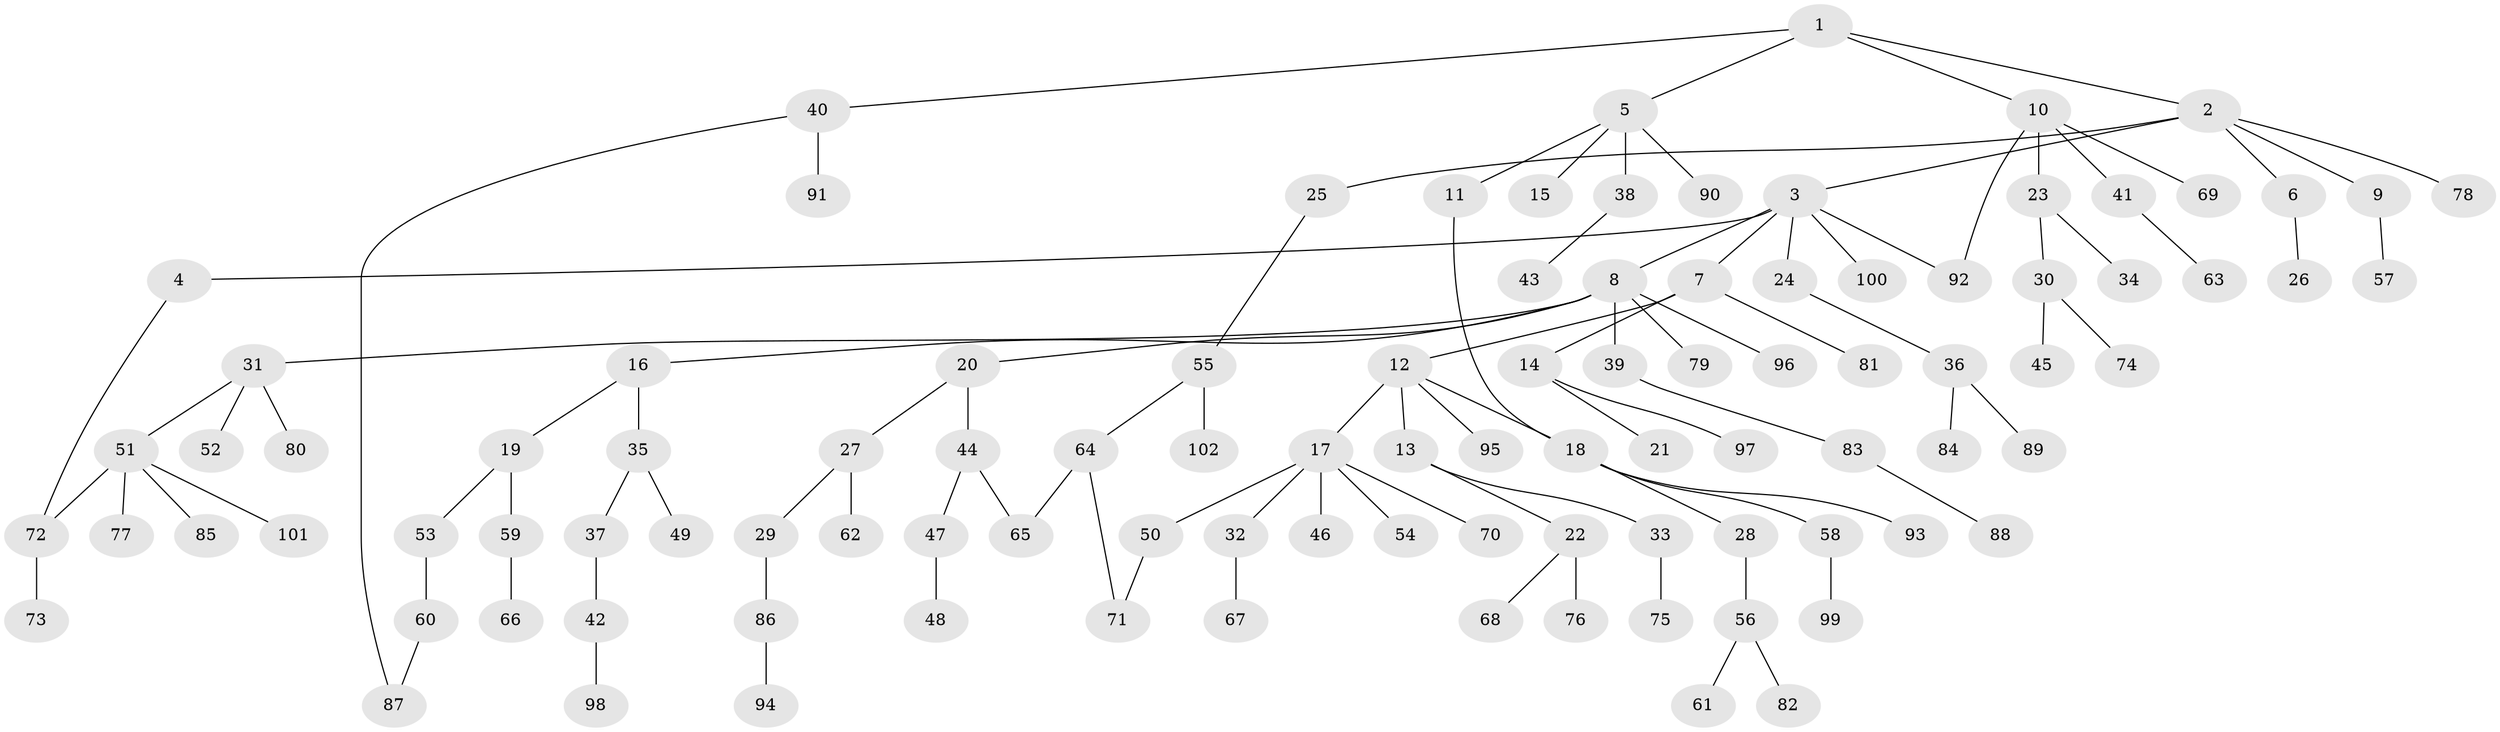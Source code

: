 // coarse degree distribution, {7: 0.014925373134328358, 6: 0.05970149253731343, 3: 0.13432835820895522, 1: 0.5522388059701493, 5: 0.029850746268656716, 9: 0.014925373134328358, 4: 0.029850746268656716, 2: 0.16417910447761194}
// Generated by graph-tools (version 1.1) at 2025/51/02/27/25 19:51:36]
// undirected, 102 vertices, 107 edges
graph export_dot {
graph [start="1"]
  node [color=gray90,style=filled];
  1;
  2;
  3;
  4;
  5;
  6;
  7;
  8;
  9;
  10;
  11;
  12;
  13;
  14;
  15;
  16;
  17;
  18;
  19;
  20;
  21;
  22;
  23;
  24;
  25;
  26;
  27;
  28;
  29;
  30;
  31;
  32;
  33;
  34;
  35;
  36;
  37;
  38;
  39;
  40;
  41;
  42;
  43;
  44;
  45;
  46;
  47;
  48;
  49;
  50;
  51;
  52;
  53;
  54;
  55;
  56;
  57;
  58;
  59;
  60;
  61;
  62;
  63;
  64;
  65;
  66;
  67;
  68;
  69;
  70;
  71;
  72;
  73;
  74;
  75;
  76;
  77;
  78;
  79;
  80;
  81;
  82;
  83;
  84;
  85;
  86;
  87;
  88;
  89;
  90;
  91;
  92;
  93;
  94;
  95;
  96;
  97;
  98;
  99;
  100;
  101;
  102;
  1 -- 2;
  1 -- 5;
  1 -- 10;
  1 -- 40;
  2 -- 3;
  2 -- 6;
  2 -- 9;
  2 -- 25;
  2 -- 78;
  3 -- 4;
  3 -- 7;
  3 -- 8;
  3 -- 24;
  3 -- 92;
  3 -- 100;
  4 -- 72;
  5 -- 11;
  5 -- 15;
  5 -- 38;
  5 -- 90;
  6 -- 26;
  7 -- 12;
  7 -- 14;
  7 -- 81;
  8 -- 16;
  8 -- 20;
  8 -- 31;
  8 -- 39;
  8 -- 79;
  8 -- 96;
  9 -- 57;
  10 -- 23;
  10 -- 41;
  10 -- 69;
  10 -- 92;
  11 -- 18;
  12 -- 13;
  12 -- 17;
  12 -- 18;
  12 -- 95;
  13 -- 22;
  13 -- 33;
  14 -- 21;
  14 -- 97;
  16 -- 19;
  16 -- 35;
  17 -- 32;
  17 -- 46;
  17 -- 50;
  17 -- 54;
  17 -- 70;
  18 -- 28;
  18 -- 58;
  18 -- 93;
  19 -- 53;
  19 -- 59;
  20 -- 27;
  20 -- 44;
  22 -- 68;
  22 -- 76;
  23 -- 30;
  23 -- 34;
  24 -- 36;
  25 -- 55;
  27 -- 29;
  27 -- 62;
  28 -- 56;
  29 -- 86;
  30 -- 45;
  30 -- 74;
  31 -- 51;
  31 -- 52;
  31 -- 80;
  32 -- 67;
  33 -- 75;
  35 -- 37;
  35 -- 49;
  36 -- 84;
  36 -- 89;
  37 -- 42;
  38 -- 43;
  39 -- 83;
  40 -- 87;
  40 -- 91;
  41 -- 63;
  42 -- 98;
  44 -- 47;
  44 -- 65;
  47 -- 48;
  50 -- 71;
  51 -- 77;
  51 -- 85;
  51 -- 101;
  51 -- 72;
  53 -- 60;
  55 -- 64;
  55 -- 102;
  56 -- 61;
  56 -- 82;
  58 -- 99;
  59 -- 66;
  60 -- 87;
  64 -- 65;
  64 -- 71;
  72 -- 73;
  83 -- 88;
  86 -- 94;
}
